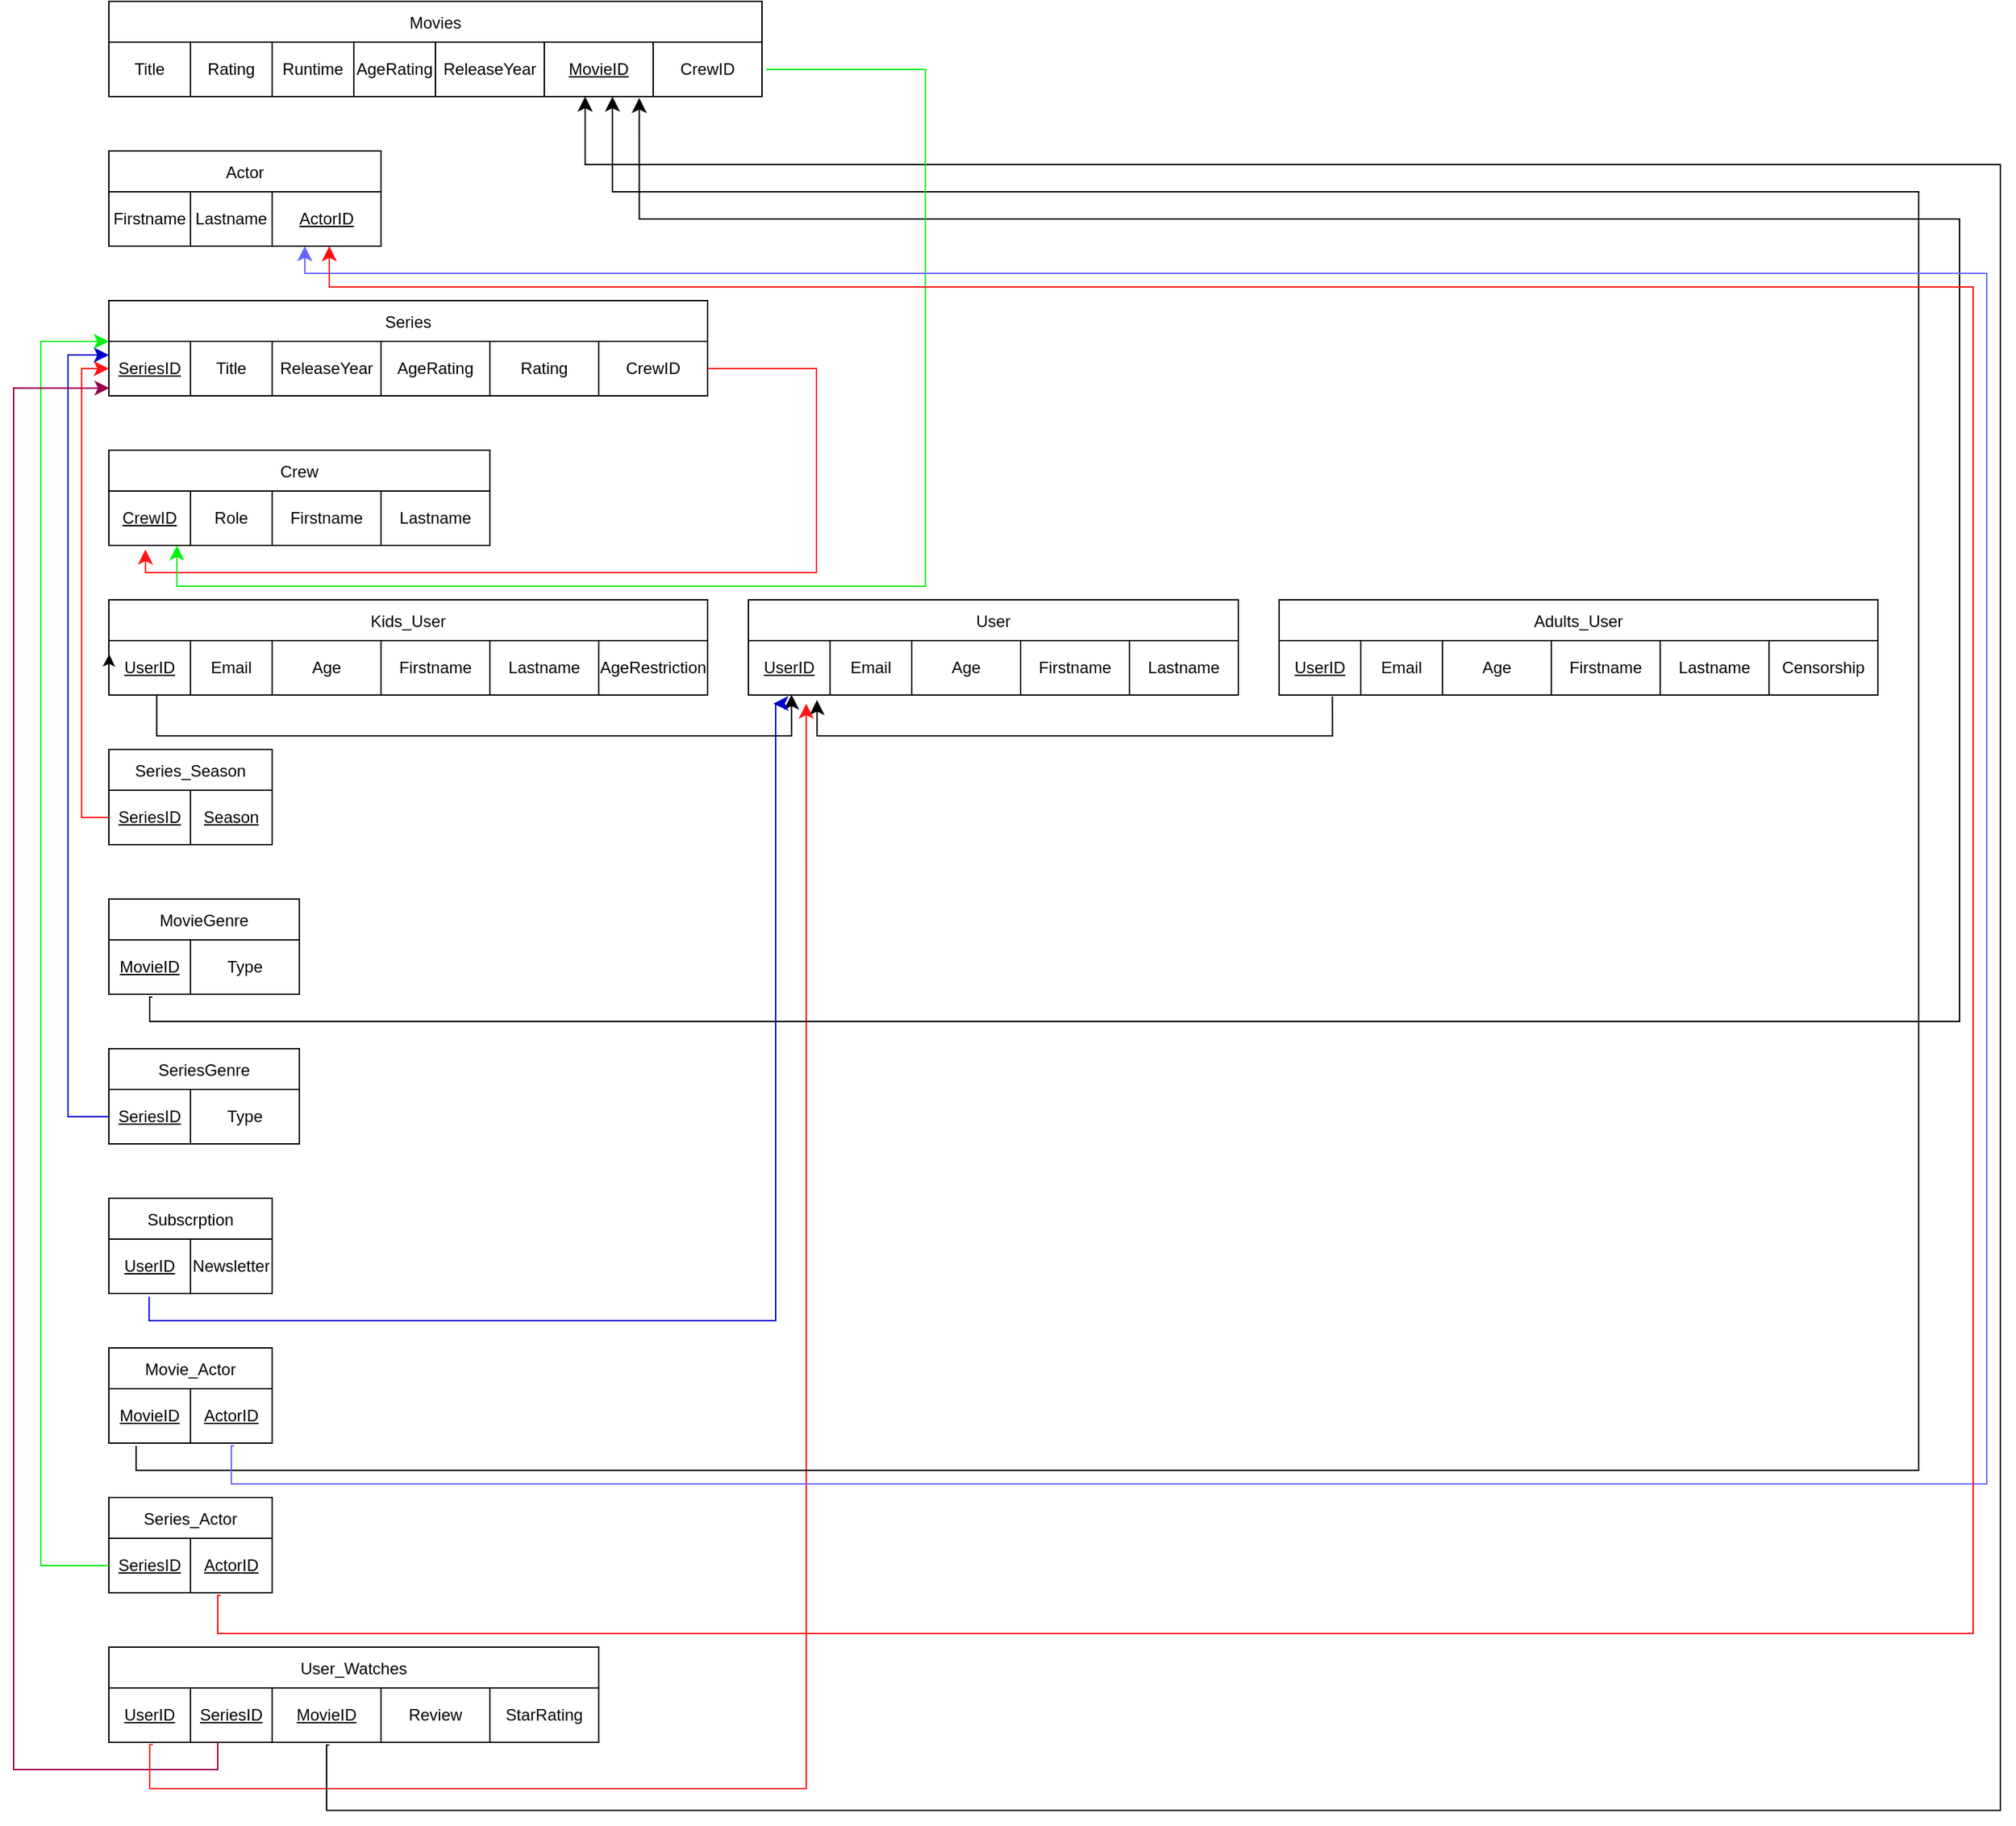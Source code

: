 <mxfile version="24.4.0" type="device">
  <diagram name="Page-1" id="ERHZAD3Ho2wfQnV1ByuO">
    <mxGraphModel dx="1053" dy="1065" grid="1" gridSize="10" guides="1" tooltips="1" connect="1" arrows="1" fold="1" page="1" pageScale="1" pageWidth="850" pageHeight="1100" math="0" shadow="0">
      <root>
        <mxCell id="0" />
        <mxCell id="1" parent="0" />
        <mxCell id="ulHCDmvSqOoB-_zQihc6-20" value="Movies" style="shape=table;startSize=30;container=1;collapsible=0;childLayout=tableLayout;" vertex="1" parent="1">
          <mxGeometry x="80" y="220" width="480" height="70" as="geometry" />
        </mxCell>
        <mxCell id="ulHCDmvSqOoB-_zQihc6-21" value="" style="shape=tableRow;horizontal=0;startSize=0;swimlaneHead=0;swimlaneBody=0;strokeColor=inherit;top=0;left=0;bottom=0;right=0;collapsible=0;dropTarget=0;fillColor=none;points=[[0,0.5],[1,0.5]];portConstraint=eastwest;" vertex="1" parent="ulHCDmvSqOoB-_zQihc6-20">
          <mxGeometry y="30" width="480" height="40" as="geometry" />
        </mxCell>
        <mxCell id="ulHCDmvSqOoB-_zQihc6-23" value="Title" style="shape=partialRectangle;html=1;whiteSpace=wrap;connectable=0;strokeColor=inherit;overflow=hidden;fillColor=none;top=0;left=0;bottom=0;right=0;pointerEvents=1;" vertex="1" parent="ulHCDmvSqOoB-_zQihc6-21">
          <mxGeometry width="60" height="40" as="geometry">
            <mxRectangle width="60" height="40" as="alternateBounds" />
          </mxGeometry>
        </mxCell>
        <mxCell id="ulHCDmvSqOoB-_zQihc6-24" value="Rating" style="shape=partialRectangle;html=1;whiteSpace=wrap;connectable=0;strokeColor=inherit;overflow=hidden;fillColor=none;top=0;left=0;bottom=0;right=0;pointerEvents=1;" vertex="1" parent="ulHCDmvSqOoB-_zQihc6-21">
          <mxGeometry x="60" width="60" height="40" as="geometry">
            <mxRectangle width="60" height="40" as="alternateBounds" />
          </mxGeometry>
        </mxCell>
        <mxCell id="ulHCDmvSqOoB-_zQihc6-25" value="Runtime" style="shape=partialRectangle;html=1;whiteSpace=wrap;connectable=0;strokeColor=inherit;overflow=hidden;fillColor=none;top=0;left=0;bottom=0;right=0;pointerEvents=1;" vertex="1" parent="ulHCDmvSqOoB-_zQihc6-21">
          <mxGeometry x="120" width="60" height="40" as="geometry">
            <mxRectangle width="60" height="40" as="alternateBounds" />
          </mxGeometry>
        </mxCell>
        <mxCell id="ulHCDmvSqOoB-_zQihc6-26" value="AgeRating" style="shape=partialRectangle;html=1;whiteSpace=wrap;connectable=0;strokeColor=inherit;overflow=hidden;fillColor=none;top=0;left=0;bottom=0;right=0;pointerEvents=1;" vertex="1" parent="ulHCDmvSqOoB-_zQihc6-21">
          <mxGeometry x="180" width="60" height="40" as="geometry">
            <mxRectangle width="60" height="40" as="alternateBounds" />
          </mxGeometry>
        </mxCell>
        <mxCell id="ulHCDmvSqOoB-_zQihc6-27" value="ReleaseYear" style="shape=partialRectangle;html=1;whiteSpace=wrap;connectable=0;strokeColor=inherit;overflow=hidden;fillColor=none;top=0;left=0;bottom=0;right=0;pointerEvents=1;" vertex="1" parent="ulHCDmvSqOoB-_zQihc6-21">
          <mxGeometry x="240" width="80" height="40" as="geometry">
            <mxRectangle width="80" height="40" as="alternateBounds" />
          </mxGeometry>
        </mxCell>
        <mxCell id="ulHCDmvSqOoB-_zQihc6-28" value="&lt;u&gt;MovieID&lt;/u&gt;" style="shape=partialRectangle;html=1;whiteSpace=wrap;connectable=0;strokeColor=inherit;overflow=hidden;fillColor=none;top=0;left=0;bottom=0;right=0;pointerEvents=1;" vertex="1" parent="ulHCDmvSqOoB-_zQihc6-21">
          <mxGeometry x="320" width="80" height="40" as="geometry">
            <mxRectangle width="80" height="40" as="alternateBounds" />
          </mxGeometry>
        </mxCell>
        <mxCell id="ulHCDmvSqOoB-_zQihc6-99" value="CrewID" style="shape=partialRectangle;html=1;whiteSpace=wrap;connectable=0;strokeColor=inherit;overflow=hidden;fillColor=none;top=0;left=0;bottom=0;right=0;pointerEvents=1;" vertex="1" parent="ulHCDmvSqOoB-_zQihc6-21">
          <mxGeometry x="400" width="80" height="40" as="geometry">
            <mxRectangle width="80" height="40" as="alternateBounds" />
          </mxGeometry>
        </mxCell>
        <mxCell id="ulHCDmvSqOoB-_zQihc6-37" value="Actor" style="shape=table;startSize=30;container=1;collapsible=0;childLayout=tableLayout;" vertex="1" parent="1">
          <mxGeometry x="80" y="330" width="200" height="70" as="geometry" />
        </mxCell>
        <mxCell id="ulHCDmvSqOoB-_zQihc6-38" value="" style="shape=tableRow;horizontal=0;startSize=0;swimlaneHead=0;swimlaneBody=0;strokeColor=inherit;top=0;left=0;bottom=0;right=0;collapsible=0;dropTarget=0;fillColor=none;points=[[0,0.5],[1,0.5]];portConstraint=eastwest;" vertex="1" parent="ulHCDmvSqOoB-_zQihc6-37">
          <mxGeometry y="30" width="200" height="40" as="geometry" />
        </mxCell>
        <mxCell id="ulHCDmvSqOoB-_zQihc6-39" value="Firstname" style="shape=partialRectangle;html=1;whiteSpace=wrap;connectable=0;strokeColor=inherit;overflow=hidden;fillColor=none;top=0;left=0;bottom=0;right=0;pointerEvents=1;" vertex="1" parent="ulHCDmvSqOoB-_zQihc6-38">
          <mxGeometry width="60" height="40" as="geometry">
            <mxRectangle width="60" height="40" as="alternateBounds" />
          </mxGeometry>
        </mxCell>
        <mxCell id="ulHCDmvSqOoB-_zQihc6-40" value="Lastname" style="shape=partialRectangle;html=1;whiteSpace=wrap;connectable=0;strokeColor=inherit;overflow=hidden;fillColor=none;top=0;left=0;bottom=0;right=0;pointerEvents=1;" vertex="1" parent="ulHCDmvSqOoB-_zQihc6-38">
          <mxGeometry x="60" width="60" height="40" as="geometry">
            <mxRectangle width="60" height="40" as="alternateBounds" />
          </mxGeometry>
        </mxCell>
        <mxCell id="ulHCDmvSqOoB-_zQihc6-45" value="&lt;u&gt;ActorID&lt;/u&gt;" style="shape=partialRectangle;html=1;whiteSpace=wrap;connectable=0;strokeColor=inherit;overflow=hidden;fillColor=none;top=0;left=0;bottom=0;right=0;pointerEvents=1;" vertex="1" parent="ulHCDmvSqOoB-_zQihc6-38">
          <mxGeometry x="120" width="80" height="40" as="geometry">
            <mxRectangle width="80" height="40" as="alternateBounds" />
          </mxGeometry>
        </mxCell>
        <mxCell id="ulHCDmvSqOoB-_zQihc6-46" value="Series" style="shape=table;startSize=30;container=1;collapsible=0;childLayout=tableLayout;" vertex="1" parent="1">
          <mxGeometry x="80" y="440" width="440" height="70" as="geometry" />
        </mxCell>
        <mxCell id="ulHCDmvSqOoB-_zQihc6-47" value="" style="shape=tableRow;horizontal=0;startSize=0;swimlaneHead=0;swimlaneBody=0;strokeColor=inherit;top=0;left=0;bottom=0;right=0;collapsible=0;dropTarget=0;fillColor=none;points=[[0,0.5],[1,0.5]];portConstraint=eastwest;" vertex="1" parent="ulHCDmvSqOoB-_zQihc6-46">
          <mxGeometry y="30" width="440" height="40" as="geometry" />
        </mxCell>
        <mxCell id="ulHCDmvSqOoB-_zQihc6-48" value="&lt;u&gt;SeriesID&lt;/u&gt;" style="shape=partialRectangle;html=1;whiteSpace=wrap;connectable=0;strokeColor=inherit;overflow=hidden;fillColor=none;top=0;left=0;bottom=0;right=0;pointerEvents=1;" vertex="1" parent="ulHCDmvSqOoB-_zQihc6-47">
          <mxGeometry width="60" height="40" as="geometry">
            <mxRectangle width="60" height="40" as="alternateBounds" />
          </mxGeometry>
        </mxCell>
        <mxCell id="ulHCDmvSqOoB-_zQihc6-49" value="Title" style="shape=partialRectangle;html=1;whiteSpace=wrap;connectable=0;strokeColor=inherit;overflow=hidden;fillColor=none;top=0;left=0;bottom=0;right=0;pointerEvents=1;" vertex="1" parent="ulHCDmvSqOoB-_zQihc6-47">
          <mxGeometry x="60" width="60" height="40" as="geometry">
            <mxRectangle width="60" height="40" as="alternateBounds" />
          </mxGeometry>
        </mxCell>
        <mxCell id="ulHCDmvSqOoB-_zQihc6-50" value="ReleaseYear" style="shape=partialRectangle;html=1;whiteSpace=wrap;connectable=0;strokeColor=inherit;overflow=hidden;fillColor=none;top=0;left=0;bottom=0;right=0;pointerEvents=1;" vertex="1" parent="ulHCDmvSqOoB-_zQihc6-47">
          <mxGeometry x="120" width="80" height="40" as="geometry">
            <mxRectangle width="80" height="40" as="alternateBounds" />
          </mxGeometry>
        </mxCell>
        <mxCell id="ulHCDmvSqOoB-_zQihc6-55" value="AgeRating" style="shape=partialRectangle;html=1;whiteSpace=wrap;connectable=0;strokeColor=inherit;overflow=hidden;fillColor=none;top=0;left=0;bottom=0;right=0;pointerEvents=1;" vertex="1" parent="ulHCDmvSqOoB-_zQihc6-47">
          <mxGeometry x="200" width="80" height="40" as="geometry">
            <mxRectangle width="80" height="40" as="alternateBounds" />
          </mxGeometry>
        </mxCell>
        <mxCell id="ulHCDmvSqOoB-_zQihc6-57" value="Rating" style="shape=partialRectangle;html=1;whiteSpace=wrap;connectable=0;strokeColor=inherit;overflow=hidden;fillColor=none;top=0;left=0;bottom=0;right=0;pointerEvents=1;" vertex="1" parent="ulHCDmvSqOoB-_zQihc6-47">
          <mxGeometry x="280" width="80" height="40" as="geometry">
            <mxRectangle width="80" height="40" as="alternateBounds" />
          </mxGeometry>
        </mxCell>
        <mxCell id="ulHCDmvSqOoB-_zQihc6-98" value="CrewID" style="shape=partialRectangle;html=1;whiteSpace=wrap;connectable=0;strokeColor=inherit;overflow=hidden;fillColor=none;top=0;left=0;bottom=0;right=0;pointerEvents=1;" vertex="1" parent="ulHCDmvSqOoB-_zQihc6-47">
          <mxGeometry x="360" width="80" height="40" as="geometry">
            <mxRectangle width="80" height="40" as="alternateBounds" />
          </mxGeometry>
        </mxCell>
        <mxCell id="ulHCDmvSqOoB-_zQihc6-59" value="Crew" style="shape=table;startSize=30;container=1;collapsible=0;childLayout=tableLayout;" vertex="1" parent="1">
          <mxGeometry x="80" y="550" width="280" height="70" as="geometry" />
        </mxCell>
        <mxCell id="ulHCDmvSqOoB-_zQihc6-60" value="" style="shape=tableRow;horizontal=0;startSize=0;swimlaneHead=0;swimlaneBody=0;strokeColor=inherit;top=0;left=0;bottom=0;right=0;collapsible=0;dropTarget=0;fillColor=none;points=[[0,0.5],[1,0.5]];portConstraint=eastwest;" vertex="1" parent="ulHCDmvSqOoB-_zQihc6-59">
          <mxGeometry y="30" width="280" height="40" as="geometry" />
        </mxCell>
        <mxCell id="ulHCDmvSqOoB-_zQihc6-61" value="&lt;u&gt;CrewID&lt;/u&gt;" style="shape=partialRectangle;html=1;whiteSpace=wrap;connectable=0;strokeColor=inherit;overflow=hidden;fillColor=none;top=0;left=0;bottom=0;right=0;pointerEvents=1;" vertex="1" parent="ulHCDmvSqOoB-_zQihc6-60">
          <mxGeometry width="60" height="40" as="geometry">
            <mxRectangle width="60" height="40" as="alternateBounds" />
          </mxGeometry>
        </mxCell>
        <mxCell id="ulHCDmvSqOoB-_zQihc6-62" value="Role" style="shape=partialRectangle;html=1;whiteSpace=wrap;connectable=0;strokeColor=inherit;overflow=hidden;fillColor=none;top=0;left=0;bottom=0;right=0;pointerEvents=1;" vertex="1" parent="ulHCDmvSqOoB-_zQihc6-60">
          <mxGeometry x="60" width="60" height="40" as="geometry">
            <mxRectangle width="60" height="40" as="alternateBounds" />
          </mxGeometry>
        </mxCell>
        <mxCell id="ulHCDmvSqOoB-_zQihc6-63" value="Firstname" style="shape=partialRectangle;html=1;whiteSpace=wrap;connectable=0;strokeColor=inherit;overflow=hidden;fillColor=none;top=0;left=0;bottom=0;right=0;pointerEvents=1;" vertex="1" parent="ulHCDmvSqOoB-_zQihc6-60">
          <mxGeometry x="120" width="80" height="40" as="geometry">
            <mxRectangle width="80" height="40" as="alternateBounds" />
          </mxGeometry>
        </mxCell>
        <mxCell id="ulHCDmvSqOoB-_zQihc6-64" value="Lastname" style="shape=partialRectangle;html=1;whiteSpace=wrap;connectable=0;strokeColor=inherit;overflow=hidden;fillColor=none;top=0;left=0;bottom=0;right=0;pointerEvents=1;" vertex="1" parent="ulHCDmvSqOoB-_zQihc6-60">
          <mxGeometry x="200" width="80" height="40" as="geometry">
            <mxRectangle width="80" height="40" as="alternateBounds" />
          </mxGeometry>
        </mxCell>
        <mxCell id="ulHCDmvSqOoB-_zQihc6-67" value="User" style="shape=table;startSize=30;container=1;collapsible=0;childLayout=tableLayout;" vertex="1" parent="1">
          <mxGeometry x="550" y="660" width="360" height="70" as="geometry" />
        </mxCell>
        <mxCell id="ulHCDmvSqOoB-_zQihc6-68" value="" style="shape=tableRow;horizontal=0;startSize=0;swimlaneHead=0;swimlaneBody=0;strokeColor=inherit;top=0;left=0;bottom=0;right=0;collapsible=0;dropTarget=0;fillColor=none;points=[[0,0.5],[1,0.5]];portConstraint=eastwest;" vertex="1" parent="ulHCDmvSqOoB-_zQihc6-67">
          <mxGeometry y="30" width="360" height="40" as="geometry" />
        </mxCell>
        <mxCell id="ulHCDmvSqOoB-_zQihc6-69" value="&lt;u&gt;UserID&lt;/u&gt;" style="shape=partialRectangle;html=1;whiteSpace=wrap;connectable=0;strokeColor=inherit;overflow=hidden;fillColor=none;top=0;left=0;bottom=0;right=0;pointerEvents=1;" vertex="1" parent="ulHCDmvSqOoB-_zQihc6-68">
          <mxGeometry width="60" height="40" as="geometry">
            <mxRectangle width="60" height="40" as="alternateBounds" />
          </mxGeometry>
        </mxCell>
        <mxCell id="ulHCDmvSqOoB-_zQihc6-70" value="Email" style="shape=partialRectangle;html=1;whiteSpace=wrap;connectable=0;strokeColor=inherit;overflow=hidden;fillColor=none;top=0;left=0;bottom=0;right=0;pointerEvents=1;" vertex="1" parent="ulHCDmvSqOoB-_zQihc6-68">
          <mxGeometry x="60" width="60" height="40" as="geometry">
            <mxRectangle width="60" height="40" as="alternateBounds" />
          </mxGeometry>
        </mxCell>
        <mxCell id="ulHCDmvSqOoB-_zQihc6-71" value="Age" style="shape=partialRectangle;html=1;whiteSpace=wrap;connectable=0;strokeColor=inherit;overflow=hidden;fillColor=none;top=0;left=0;bottom=0;right=0;pointerEvents=1;" vertex="1" parent="ulHCDmvSqOoB-_zQihc6-68">
          <mxGeometry x="120" width="80" height="40" as="geometry">
            <mxRectangle width="80" height="40" as="alternateBounds" />
          </mxGeometry>
        </mxCell>
        <mxCell id="ulHCDmvSqOoB-_zQihc6-72" value="Firstname" style="shape=partialRectangle;html=1;whiteSpace=wrap;connectable=0;strokeColor=inherit;overflow=hidden;fillColor=none;top=0;left=0;bottom=0;right=0;pointerEvents=1;" vertex="1" parent="ulHCDmvSqOoB-_zQihc6-68">
          <mxGeometry x="200" width="80" height="40" as="geometry">
            <mxRectangle width="80" height="40" as="alternateBounds" />
          </mxGeometry>
        </mxCell>
        <mxCell id="ulHCDmvSqOoB-_zQihc6-73" value="Lastname" style="shape=partialRectangle;html=1;whiteSpace=wrap;connectable=0;strokeColor=inherit;overflow=hidden;fillColor=none;top=0;left=0;bottom=0;right=0;pointerEvents=1;" vertex="1" parent="ulHCDmvSqOoB-_zQihc6-68">
          <mxGeometry x="280" width="80" height="40" as="geometry">
            <mxRectangle width="80" height="40" as="alternateBounds" />
          </mxGeometry>
        </mxCell>
        <mxCell id="ulHCDmvSqOoB-_zQihc6-74" value="Series_Season" style="shape=table;startSize=30;container=1;collapsible=0;childLayout=tableLayout;" vertex="1" parent="1">
          <mxGeometry x="80" y="770" width="120" height="70" as="geometry" />
        </mxCell>
        <mxCell id="ulHCDmvSqOoB-_zQihc6-75" value="" style="shape=tableRow;horizontal=0;startSize=0;swimlaneHead=0;swimlaneBody=0;strokeColor=inherit;top=0;left=0;bottom=0;right=0;collapsible=0;dropTarget=0;fillColor=none;points=[[0,0.5],[1,0.5]];portConstraint=eastwest;" vertex="1" parent="ulHCDmvSqOoB-_zQihc6-74">
          <mxGeometry y="30" width="120" height="40" as="geometry" />
        </mxCell>
        <mxCell id="ulHCDmvSqOoB-_zQihc6-76" value="&lt;u&gt;SeriesID&lt;/u&gt;" style="shape=partialRectangle;html=1;whiteSpace=wrap;connectable=0;strokeColor=inherit;overflow=hidden;fillColor=none;top=0;left=0;bottom=0;right=0;pointerEvents=1;" vertex="1" parent="ulHCDmvSqOoB-_zQihc6-75">
          <mxGeometry width="60" height="40" as="geometry">
            <mxRectangle width="60" height="40" as="alternateBounds" />
          </mxGeometry>
        </mxCell>
        <mxCell id="ulHCDmvSqOoB-_zQihc6-77" value="&lt;u&gt;Season&lt;/u&gt;" style="shape=partialRectangle;html=1;whiteSpace=wrap;connectable=0;strokeColor=inherit;overflow=hidden;fillColor=none;top=0;left=0;bottom=0;right=0;pointerEvents=1;" vertex="1" parent="ulHCDmvSqOoB-_zQihc6-75">
          <mxGeometry x="60" width="60" height="40" as="geometry">
            <mxRectangle width="60" height="40" as="alternateBounds" />
          </mxGeometry>
        </mxCell>
        <mxCell id="ulHCDmvSqOoB-_zQihc6-79" value="MovieGenre" style="shape=table;startSize=30;container=1;collapsible=0;childLayout=tableLayout;" vertex="1" parent="1">
          <mxGeometry x="80" y="880" width="140" height="70" as="geometry" />
        </mxCell>
        <mxCell id="ulHCDmvSqOoB-_zQihc6-80" value="" style="shape=tableRow;horizontal=0;startSize=0;swimlaneHead=0;swimlaneBody=0;strokeColor=inherit;top=0;left=0;bottom=0;right=0;collapsible=0;dropTarget=0;fillColor=none;points=[[0,0.5],[1,0.5]];portConstraint=eastwest;" vertex="1" parent="ulHCDmvSqOoB-_zQihc6-79">
          <mxGeometry y="30" width="140" height="40" as="geometry" />
        </mxCell>
        <mxCell id="ulHCDmvSqOoB-_zQihc6-81" value="&lt;u&gt;MovieID&lt;/u&gt;" style="shape=partialRectangle;html=1;whiteSpace=wrap;connectable=0;strokeColor=inherit;overflow=hidden;fillColor=none;top=0;left=0;bottom=0;right=0;pointerEvents=1;" vertex="1" parent="ulHCDmvSqOoB-_zQihc6-80">
          <mxGeometry width="60" height="40" as="geometry">
            <mxRectangle width="60" height="40" as="alternateBounds" />
          </mxGeometry>
        </mxCell>
        <mxCell id="ulHCDmvSqOoB-_zQihc6-83" value="Type" style="shape=partialRectangle;html=1;whiteSpace=wrap;connectable=0;strokeColor=inherit;overflow=hidden;fillColor=none;top=0;left=0;bottom=0;right=0;pointerEvents=1;" vertex="1" parent="ulHCDmvSqOoB-_zQihc6-80">
          <mxGeometry x="60" width="80" height="40" as="geometry">
            <mxRectangle width="80" height="40" as="alternateBounds" />
          </mxGeometry>
        </mxCell>
        <mxCell id="ulHCDmvSqOoB-_zQihc6-87" value="Subscrption" style="shape=table;startSize=30;container=1;collapsible=0;childLayout=tableLayout;" vertex="1" parent="1">
          <mxGeometry x="80" y="1100" width="120" height="70" as="geometry" />
        </mxCell>
        <mxCell id="ulHCDmvSqOoB-_zQihc6-88" value="" style="shape=tableRow;horizontal=0;startSize=0;swimlaneHead=0;swimlaneBody=0;strokeColor=inherit;top=0;left=0;bottom=0;right=0;collapsible=0;dropTarget=0;fillColor=none;points=[[0,0.5],[1,0.5]];portConstraint=eastwest;" vertex="1" parent="ulHCDmvSqOoB-_zQihc6-87">
          <mxGeometry y="30" width="120" height="40" as="geometry" />
        </mxCell>
        <mxCell id="ulHCDmvSqOoB-_zQihc6-89" value="&lt;u&gt;UserID&lt;/u&gt;" style="shape=partialRectangle;html=1;whiteSpace=wrap;connectable=0;strokeColor=inherit;overflow=hidden;fillColor=none;top=0;left=0;bottom=0;right=0;pointerEvents=1;" vertex="1" parent="ulHCDmvSqOoB-_zQihc6-88">
          <mxGeometry width="60" height="40" as="geometry">
            <mxRectangle width="60" height="40" as="alternateBounds" />
          </mxGeometry>
        </mxCell>
        <mxCell id="ulHCDmvSqOoB-_zQihc6-90" value="Newsletter" style="shape=partialRectangle;html=1;whiteSpace=wrap;connectable=0;strokeColor=inherit;overflow=hidden;fillColor=none;top=0;left=0;bottom=0;right=0;pointerEvents=1;" vertex="1" parent="ulHCDmvSqOoB-_zQihc6-88">
          <mxGeometry x="60" width="60" height="40" as="geometry">
            <mxRectangle width="60" height="40" as="alternateBounds" />
          </mxGeometry>
        </mxCell>
        <mxCell id="ulHCDmvSqOoB-_zQihc6-92" value="SeriesGenre" style="shape=table;startSize=30;container=1;collapsible=0;childLayout=tableLayout;" vertex="1" parent="1">
          <mxGeometry x="80" y="990" width="140" height="70" as="geometry" />
        </mxCell>
        <mxCell id="ulHCDmvSqOoB-_zQihc6-93" value="" style="shape=tableRow;horizontal=0;startSize=0;swimlaneHead=0;swimlaneBody=0;strokeColor=inherit;top=0;left=0;bottom=0;right=0;collapsible=0;dropTarget=0;fillColor=none;points=[[0,0.5],[1,0.5]];portConstraint=eastwest;" vertex="1" parent="ulHCDmvSqOoB-_zQihc6-92">
          <mxGeometry y="30" width="140" height="40" as="geometry" />
        </mxCell>
        <mxCell id="ulHCDmvSqOoB-_zQihc6-95" value="&lt;u&gt;SeriesID&lt;/u&gt;" style="shape=partialRectangle;html=1;whiteSpace=wrap;connectable=0;strokeColor=inherit;overflow=hidden;fillColor=none;top=0;left=0;bottom=0;right=0;pointerEvents=1;" vertex="1" parent="ulHCDmvSqOoB-_zQihc6-93">
          <mxGeometry width="60" height="40" as="geometry">
            <mxRectangle width="60" height="40" as="alternateBounds" />
          </mxGeometry>
        </mxCell>
        <mxCell id="ulHCDmvSqOoB-_zQihc6-96" value="Type" style="shape=partialRectangle;html=1;whiteSpace=wrap;connectable=0;strokeColor=inherit;overflow=hidden;fillColor=none;top=0;left=0;bottom=0;right=0;pointerEvents=1;" vertex="1" parent="ulHCDmvSqOoB-_zQihc6-93">
          <mxGeometry x="60" width="80" height="40" as="geometry">
            <mxRectangle width="80" height="40" as="alternateBounds" />
          </mxGeometry>
        </mxCell>
        <mxCell id="ulHCDmvSqOoB-_zQihc6-100" value="Movie_Actor" style="shape=table;startSize=30;container=1;collapsible=0;childLayout=tableLayout;" vertex="1" parent="1">
          <mxGeometry x="80" y="1210" width="120" height="70" as="geometry" />
        </mxCell>
        <mxCell id="ulHCDmvSqOoB-_zQihc6-101" value="" style="shape=tableRow;horizontal=0;startSize=0;swimlaneHead=0;swimlaneBody=0;strokeColor=inherit;top=0;left=0;bottom=0;right=0;collapsible=0;dropTarget=0;fillColor=none;points=[[0,0.5],[1,0.5]];portConstraint=eastwest;" vertex="1" parent="ulHCDmvSqOoB-_zQihc6-100">
          <mxGeometry y="30" width="120" height="40" as="geometry" />
        </mxCell>
        <mxCell id="ulHCDmvSqOoB-_zQihc6-102" value="&lt;u&gt;MovieID&lt;/u&gt;" style="shape=partialRectangle;html=1;whiteSpace=wrap;connectable=0;strokeColor=inherit;overflow=hidden;fillColor=none;top=0;left=0;bottom=0;right=0;pointerEvents=1;" vertex="1" parent="ulHCDmvSqOoB-_zQihc6-101">
          <mxGeometry width="60" height="40" as="geometry">
            <mxRectangle width="60" height="40" as="alternateBounds" />
          </mxGeometry>
        </mxCell>
        <mxCell id="ulHCDmvSqOoB-_zQihc6-103" value="&lt;u&gt;ActorID&lt;/u&gt;" style="shape=partialRectangle;html=1;whiteSpace=wrap;connectable=0;strokeColor=inherit;overflow=hidden;fillColor=none;top=0;left=0;bottom=0;right=0;pointerEvents=1;" vertex="1" parent="ulHCDmvSqOoB-_zQihc6-101">
          <mxGeometry x="60" width="60" height="40" as="geometry">
            <mxRectangle width="60" height="40" as="alternateBounds" />
          </mxGeometry>
        </mxCell>
        <mxCell id="ulHCDmvSqOoB-_zQihc6-107" value="Series_Actor" style="shape=table;startSize=30;container=1;collapsible=0;childLayout=tableLayout;" vertex="1" parent="1">
          <mxGeometry x="80" y="1320" width="120" height="70" as="geometry" />
        </mxCell>
        <mxCell id="ulHCDmvSqOoB-_zQihc6-108" value="" style="shape=tableRow;horizontal=0;startSize=0;swimlaneHead=0;swimlaneBody=0;strokeColor=inherit;top=0;left=0;bottom=0;right=0;collapsible=0;dropTarget=0;fillColor=none;points=[[0,0.5],[1,0.5]];portConstraint=eastwest;" vertex="1" parent="ulHCDmvSqOoB-_zQihc6-107">
          <mxGeometry y="30" width="120" height="40" as="geometry" />
        </mxCell>
        <mxCell id="ulHCDmvSqOoB-_zQihc6-109" value="&lt;u&gt;SeriesID&lt;/u&gt;" style="shape=partialRectangle;html=1;whiteSpace=wrap;connectable=0;strokeColor=inherit;overflow=hidden;fillColor=none;top=0;left=0;bottom=0;right=0;pointerEvents=1;" vertex="1" parent="ulHCDmvSqOoB-_zQihc6-108">
          <mxGeometry width="60" height="40" as="geometry">
            <mxRectangle width="60" height="40" as="alternateBounds" />
          </mxGeometry>
        </mxCell>
        <mxCell id="ulHCDmvSqOoB-_zQihc6-110" value="&lt;u&gt;ActorID&lt;/u&gt;" style="shape=partialRectangle;html=1;whiteSpace=wrap;connectable=0;strokeColor=inherit;overflow=hidden;fillColor=none;top=0;left=0;bottom=0;right=0;pointerEvents=1;" vertex="1" parent="ulHCDmvSqOoB-_zQihc6-108">
          <mxGeometry x="60" width="60" height="40" as="geometry">
            <mxRectangle width="60" height="40" as="alternateBounds" />
          </mxGeometry>
        </mxCell>
        <mxCell id="ulHCDmvSqOoB-_zQihc6-111" value="User_Watches" style="shape=table;startSize=30;container=1;collapsible=0;childLayout=tableLayout;" vertex="1" parent="1">
          <mxGeometry x="80" y="1430" width="360" height="70" as="geometry" />
        </mxCell>
        <mxCell id="ulHCDmvSqOoB-_zQihc6-112" value="" style="shape=tableRow;horizontal=0;startSize=0;swimlaneHead=0;swimlaneBody=0;strokeColor=inherit;top=0;left=0;bottom=0;right=0;collapsible=0;dropTarget=0;fillColor=none;points=[[0,0.5],[1,0.5]];portConstraint=eastwest;" vertex="1" parent="ulHCDmvSqOoB-_zQihc6-111">
          <mxGeometry y="30" width="360" height="40" as="geometry" />
        </mxCell>
        <mxCell id="ulHCDmvSqOoB-_zQihc6-113" value="&lt;u&gt;UserID&lt;/u&gt;" style="shape=partialRectangle;html=1;whiteSpace=wrap;connectable=0;strokeColor=inherit;overflow=hidden;fillColor=none;top=0;left=0;bottom=0;right=0;pointerEvents=1;" vertex="1" parent="ulHCDmvSqOoB-_zQihc6-112">
          <mxGeometry width="60" height="40" as="geometry">
            <mxRectangle width="60" height="40" as="alternateBounds" />
          </mxGeometry>
        </mxCell>
        <mxCell id="ulHCDmvSqOoB-_zQihc6-114" value="&lt;u&gt;SeriesID&lt;/u&gt;" style="shape=partialRectangle;html=1;whiteSpace=wrap;connectable=0;strokeColor=inherit;overflow=hidden;fillColor=none;top=0;left=0;bottom=0;right=0;pointerEvents=1;" vertex="1" parent="ulHCDmvSqOoB-_zQihc6-112">
          <mxGeometry x="60" width="60" height="40" as="geometry">
            <mxRectangle width="60" height="40" as="alternateBounds" />
          </mxGeometry>
        </mxCell>
        <mxCell id="ulHCDmvSqOoB-_zQihc6-115" value="&lt;u&gt;MovieID&lt;/u&gt;" style="shape=partialRectangle;html=1;whiteSpace=wrap;connectable=0;strokeColor=inherit;overflow=hidden;fillColor=none;top=0;left=0;bottom=0;right=0;pointerEvents=1;" vertex="1" parent="ulHCDmvSqOoB-_zQihc6-112">
          <mxGeometry x="120" width="80" height="40" as="geometry">
            <mxRectangle width="80" height="40" as="alternateBounds" />
          </mxGeometry>
        </mxCell>
        <mxCell id="ulHCDmvSqOoB-_zQihc6-116" value="Review" style="shape=partialRectangle;html=1;whiteSpace=wrap;connectable=0;strokeColor=inherit;overflow=hidden;fillColor=none;top=0;left=0;bottom=0;right=0;pointerEvents=1;" vertex="1" parent="ulHCDmvSqOoB-_zQihc6-112">
          <mxGeometry x="200" width="80" height="40" as="geometry">
            <mxRectangle width="80" height="40" as="alternateBounds" />
          </mxGeometry>
        </mxCell>
        <mxCell id="ulHCDmvSqOoB-_zQihc6-117" value="StarRating" style="shape=partialRectangle;html=1;whiteSpace=wrap;connectable=0;strokeColor=inherit;overflow=hidden;fillColor=none;top=0;left=0;bottom=0;right=0;pointerEvents=1;" vertex="1" parent="ulHCDmvSqOoB-_zQihc6-112">
          <mxGeometry x="280" width="80" height="40" as="geometry">
            <mxRectangle width="80" height="40" as="alternateBounds" />
          </mxGeometry>
        </mxCell>
        <mxCell id="ulHCDmvSqOoB-_zQihc6-118" value="Adults_User" style="shape=table;startSize=30;container=1;collapsible=0;childLayout=tableLayout;" vertex="1" parent="1">
          <mxGeometry x="940" y="660" width="440" height="70" as="geometry" />
        </mxCell>
        <mxCell id="ulHCDmvSqOoB-_zQihc6-119" value="" style="shape=tableRow;horizontal=0;startSize=0;swimlaneHead=0;swimlaneBody=0;strokeColor=inherit;top=0;left=0;bottom=0;right=0;collapsible=0;dropTarget=0;fillColor=none;points=[[0,0.5],[1,0.5]];portConstraint=eastwest;" vertex="1" parent="ulHCDmvSqOoB-_zQihc6-118">
          <mxGeometry y="30" width="440" height="40" as="geometry" />
        </mxCell>
        <mxCell id="ulHCDmvSqOoB-_zQihc6-120" value="&lt;u&gt;UserID&lt;/u&gt;" style="shape=partialRectangle;html=1;whiteSpace=wrap;connectable=0;strokeColor=inherit;overflow=hidden;fillColor=none;top=0;left=0;bottom=0;right=0;pointerEvents=1;" vertex="1" parent="ulHCDmvSqOoB-_zQihc6-119">
          <mxGeometry width="60" height="40" as="geometry">
            <mxRectangle width="60" height="40" as="alternateBounds" />
          </mxGeometry>
        </mxCell>
        <mxCell id="ulHCDmvSqOoB-_zQihc6-121" value="Email" style="shape=partialRectangle;html=1;whiteSpace=wrap;connectable=0;strokeColor=inherit;overflow=hidden;fillColor=none;top=0;left=0;bottom=0;right=0;pointerEvents=1;" vertex="1" parent="ulHCDmvSqOoB-_zQihc6-119">
          <mxGeometry x="60" width="60" height="40" as="geometry">
            <mxRectangle width="60" height="40" as="alternateBounds" />
          </mxGeometry>
        </mxCell>
        <mxCell id="ulHCDmvSqOoB-_zQihc6-122" value="Age" style="shape=partialRectangle;html=1;whiteSpace=wrap;connectable=0;strokeColor=inherit;overflow=hidden;fillColor=none;top=0;left=0;bottom=0;right=0;pointerEvents=1;" vertex="1" parent="ulHCDmvSqOoB-_zQihc6-119">
          <mxGeometry x="120" width="80" height="40" as="geometry">
            <mxRectangle width="80" height="40" as="alternateBounds" />
          </mxGeometry>
        </mxCell>
        <mxCell id="ulHCDmvSqOoB-_zQihc6-123" value="Firstname" style="shape=partialRectangle;html=1;whiteSpace=wrap;connectable=0;strokeColor=inherit;overflow=hidden;fillColor=none;top=0;left=0;bottom=0;right=0;pointerEvents=1;" vertex="1" parent="ulHCDmvSqOoB-_zQihc6-119">
          <mxGeometry x="200" width="80" height="40" as="geometry">
            <mxRectangle width="80" height="40" as="alternateBounds" />
          </mxGeometry>
        </mxCell>
        <mxCell id="ulHCDmvSqOoB-_zQihc6-124" value="Lastname" style="shape=partialRectangle;html=1;whiteSpace=wrap;connectable=0;strokeColor=inherit;overflow=hidden;fillColor=none;top=0;left=0;bottom=0;right=0;pointerEvents=1;" vertex="1" parent="ulHCDmvSqOoB-_zQihc6-119">
          <mxGeometry x="280" width="80" height="40" as="geometry">
            <mxRectangle width="80" height="40" as="alternateBounds" />
          </mxGeometry>
        </mxCell>
        <mxCell id="ulHCDmvSqOoB-_zQihc6-132" value="Censorship" style="shape=partialRectangle;html=1;whiteSpace=wrap;connectable=0;strokeColor=inherit;overflow=hidden;fillColor=none;top=0;left=0;bottom=0;right=0;pointerEvents=1;" vertex="1" parent="ulHCDmvSqOoB-_zQihc6-119">
          <mxGeometry x="360" width="80" height="40" as="geometry">
            <mxRectangle width="80" height="40" as="alternateBounds" />
          </mxGeometry>
        </mxCell>
        <mxCell id="ulHCDmvSqOoB-_zQihc6-125" value="Kids_User" style="shape=table;startSize=30;container=1;collapsible=0;childLayout=tableLayout;" vertex="1" parent="1">
          <mxGeometry x="80" y="660" width="440" height="70" as="geometry" />
        </mxCell>
        <mxCell id="ulHCDmvSqOoB-_zQihc6-126" value="" style="shape=tableRow;horizontal=0;startSize=0;swimlaneHead=0;swimlaneBody=0;strokeColor=inherit;top=0;left=0;bottom=0;right=0;collapsible=0;dropTarget=0;fillColor=none;points=[[0,0.5],[1,0.5]];portConstraint=eastwest;" vertex="1" parent="ulHCDmvSqOoB-_zQihc6-125">
          <mxGeometry y="30" width="440" height="40" as="geometry" />
        </mxCell>
        <mxCell id="ulHCDmvSqOoB-_zQihc6-127" value="&lt;u&gt;UserID&lt;/u&gt;" style="shape=partialRectangle;html=1;whiteSpace=wrap;connectable=0;strokeColor=inherit;overflow=hidden;fillColor=none;top=0;left=0;bottom=0;right=0;pointerEvents=1;" vertex="1" parent="ulHCDmvSqOoB-_zQihc6-126">
          <mxGeometry width="60" height="40" as="geometry">
            <mxRectangle width="60" height="40" as="alternateBounds" />
          </mxGeometry>
        </mxCell>
        <mxCell id="ulHCDmvSqOoB-_zQihc6-128" value="Email" style="shape=partialRectangle;html=1;whiteSpace=wrap;connectable=0;strokeColor=inherit;overflow=hidden;fillColor=none;top=0;left=0;bottom=0;right=0;pointerEvents=1;" vertex="1" parent="ulHCDmvSqOoB-_zQihc6-126">
          <mxGeometry x="60" width="60" height="40" as="geometry">
            <mxRectangle width="60" height="40" as="alternateBounds" />
          </mxGeometry>
        </mxCell>
        <mxCell id="ulHCDmvSqOoB-_zQihc6-129" value="Age" style="shape=partialRectangle;html=1;whiteSpace=wrap;connectable=0;strokeColor=inherit;overflow=hidden;fillColor=none;top=0;left=0;bottom=0;right=0;pointerEvents=1;" vertex="1" parent="ulHCDmvSqOoB-_zQihc6-126">
          <mxGeometry x="120" width="80" height="40" as="geometry">
            <mxRectangle width="80" height="40" as="alternateBounds" />
          </mxGeometry>
        </mxCell>
        <mxCell id="ulHCDmvSqOoB-_zQihc6-130" value="Firstname" style="shape=partialRectangle;html=1;whiteSpace=wrap;connectable=0;strokeColor=inherit;overflow=hidden;fillColor=none;top=0;left=0;bottom=0;right=0;pointerEvents=1;" vertex="1" parent="ulHCDmvSqOoB-_zQihc6-126">
          <mxGeometry x="200" width="80" height="40" as="geometry">
            <mxRectangle width="80" height="40" as="alternateBounds" />
          </mxGeometry>
        </mxCell>
        <mxCell id="ulHCDmvSqOoB-_zQihc6-131" value="Lastname" style="shape=partialRectangle;html=1;whiteSpace=wrap;connectable=0;strokeColor=inherit;overflow=hidden;fillColor=none;top=0;left=0;bottom=0;right=0;pointerEvents=1;" vertex="1" parent="ulHCDmvSqOoB-_zQihc6-126">
          <mxGeometry x="280" width="80" height="40" as="geometry">
            <mxRectangle width="80" height="40" as="alternateBounds" />
          </mxGeometry>
        </mxCell>
        <mxCell id="ulHCDmvSqOoB-_zQihc6-133" value="AgeRestriction" style="shape=partialRectangle;html=1;whiteSpace=wrap;connectable=0;strokeColor=inherit;overflow=hidden;fillColor=none;top=0;left=0;bottom=0;right=0;pointerEvents=1;" vertex="1" parent="ulHCDmvSqOoB-_zQihc6-126">
          <mxGeometry x="360" width="80" height="40" as="geometry">
            <mxRectangle width="80" height="40" as="alternateBounds" />
          </mxGeometry>
        </mxCell>
        <mxCell id="ulHCDmvSqOoB-_zQihc6-146" value="" style="edgeStyle=segmentEdgeStyle;endArrow=classic;html=1;curved=0;rounded=0;endSize=8;startSize=8;exitX=0.08;exitY=0.992;exitDx=0;exitDy=0;exitPerimeter=0;entryX=0.088;entryY=0.992;entryDx=0;entryDy=0;entryPerimeter=0;" edge="1" parent="1" source="ulHCDmvSqOoB-_zQihc6-126" target="ulHCDmvSqOoB-_zQihc6-68">
          <mxGeometry width="50" height="50" relative="1" as="geometry">
            <mxPoint x="120.03" y="775" as="sourcePoint" />
            <mxPoint x="582" y="740" as="targetPoint" />
            <Array as="points">
              <mxPoint x="115" y="760" />
              <mxPoint x="582" y="760" />
            </Array>
          </mxGeometry>
        </mxCell>
        <mxCell id="ulHCDmvSqOoB-_zQihc6-147" value="" style="edgeStyle=segmentEdgeStyle;endArrow=classic;html=1;curved=0;rounded=0;endSize=8;startSize=8;exitX=0.089;exitY=1.025;exitDx=0;exitDy=0;exitPerimeter=0;entryX=0.14;entryY=1.092;entryDx=0;entryDy=0;entryPerimeter=0;" edge="1" parent="1" source="ulHCDmvSqOoB-_zQihc6-119" target="ulHCDmvSqOoB-_zQihc6-68">
          <mxGeometry width="50" height="50" relative="1" as="geometry">
            <mxPoint x="808" y="750" as="sourcePoint" />
            <mxPoint x="1275" y="760" as="targetPoint" />
            <Array as="points">
              <mxPoint x="980" y="760" />
              <mxPoint x="600" y="760" />
            </Array>
          </mxGeometry>
        </mxCell>
        <mxCell id="ulHCDmvSqOoB-_zQihc6-148" value="" style="edgeStyle=segmentEdgeStyle;endArrow=classic;html=1;curved=0;rounded=0;endSize=8;startSize=8;fillColor=#FFF34A;strokeColor=#FF1414;exitX=0;exitY=0.5;exitDx=0;exitDy=0;entryX=0;entryY=0.5;entryDx=0;entryDy=0;" edge="1" parent="1" source="ulHCDmvSqOoB-_zQihc6-75" target="ulHCDmvSqOoB-_zQihc6-47">
          <mxGeometry width="50" height="50" relative="1" as="geometry">
            <mxPoint x="20" y="820" as="sourcePoint" />
            <mxPoint x="60" y="470" as="targetPoint" />
            <Array as="points">
              <mxPoint x="60" y="820" />
              <mxPoint x="60" y="490" />
            </Array>
          </mxGeometry>
        </mxCell>
        <mxCell id="ulHCDmvSqOoB-_zQihc6-149" value="" style="edgeStyle=segmentEdgeStyle;endArrow=classic;html=1;curved=0;rounded=0;endSize=8;startSize=8;fillColor=#FFF34A;strokeColor=#0000CC;exitX=0;exitY=0.5;exitDx=0;exitDy=0;" edge="1" parent="1">
          <mxGeometry width="50" height="50" relative="1" as="geometry">
            <mxPoint x="80" y="1040" as="sourcePoint" />
            <mxPoint x="80" y="480" as="targetPoint" />
            <Array as="points">
              <mxPoint x="50" y="1040" />
              <mxPoint x="50" y="480" />
              <mxPoint x="80" y="480" />
            </Array>
          </mxGeometry>
        </mxCell>
        <mxCell id="ulHCDmvSqOoB-_zQihc6-150" style="edgeStyle=orthogonalEdgeStyle;rounded=0;orthogonalLoop=1;jettySize=auto;html=1;exitX=0;exitY=0.5;exitDx=0;exitDy=0;" edge="1" parent="1" source="ulHCDmvSqOoB-_zQihc6-126">
          <mxGeometry relative="1" as="geometry">
            <mxPoint x="80.333" y="700" as="targetPoint" />
          </mxGeometry>
        </mxCell>
        <mxCell id="ulHCDmvSqOoB-_zQihc6-151" value="" style="edgeStyle=segmentEdgeStyle;endArrow=classic;html=1;curved=0;rounded=0;endSize=8;startSize=8;fillColor=#FFF34A;strokeColor=#02F013;exitX=0;exitY=0.5;exitDx=0;exitDy=0;" edge="1" parent="1" target="ulHCDmvSqOoB-_zQihc6-47">
          <mxGeometry width="50" height="50" relative="1" as="geometry">
            <mxPoint x="80" y="1370" as="sourcePoint" />
            <mxPoint x="80" y="810" as="targetPoint" />
            <Array as="points">
              <mxPoint x="30" y="1370" />
              <mxPoint x="30" y="470" />
            </Array>
          </mxGeometry>
        </mxCell>
        <mxCell id="ulHCDmvSqOoB-_zQihc6-159" value="" style="edgeStyle=segmentEdgeStyle;endArrow=classic;html=1;curved=0;rounded=0;endSize=8;startSize=8;fillColor=#FFF34A;strokeColor=#99004D;entryX=0.001;entryY=0.858;entryDx=0;entryDy=0;entryPerimeter=0;" edge="1" parent="1" target="ulHCDmvSqOoB-_zQihc6-47">
          <mxGeometry width="50" height="50" relative="1" as="geometry">
            <mxPoint x="160" y="1500" as="sourcePoint" />
            <mxPoint x="80" y="1320" as="targetPoint" />
            <Array as="points">
              <mxPoint x="160" y="1520" />
              <mxPoint x="10" y="1520" />
              <mxPoint x="10" y="504" />
            </Array>
          </mxGeometry>
        </mxCell>
        <mxCell id="ulHCDmvSqOoB-_zQihc6-160" value="" style="edgeStyle=segmentEdgeStyle;endArrow=classic;html=1;curved=0;rounded=0;endSize=8;startSize=8;fillColor=#FFF34A;strokeColor=#0000CC;entryX=0.051;entryY=1.158;entryDx=0;entryDy=0;entryPerimeter=0;exitX=0.247;exitY=1.058;exitDx=0;exitDy=0;exitPerimeter=0;" edge="1" parent="1" source="ulHCDmvSqOoB-_zQihc6-88" target="ulHCDmvSqOoB-_zQihc6-68">
          <mxGeometry width="50" height="50" relative="1" as="geometry">
            <mxPoint x="110" y="1174" as="sourcePoint" />
            <mxPoint x="560" y="810" as="targetPoint" />
            <Array as="points">
              <mxPoint x="110" y="1190" />
              <mxPoint x="570" y="1190" />
              <mxPoint x="570" y="736" />
            </Array>
          </mxGeometry>
        </mxCell>
        <mxCell id="ulHCDmvSqOoB-_zQihc6-161" value="" style="edgeStyle=segmentEdgeStyle;endArrow=classic;html=1;curved=0;rounded=0;endSize=8;startSize=8;fillColor=#FFF34A;strokeColor=#FF1414;exitX=0.09;exitY=1.042;exitDx=0;exitDy=0;exitPerimeter=0;entryX=0.118;entryY=1.158;entryDx=0;entryDy=0;entryPerimeter=0;" edge="1" parent="1" source="ulHCDmvSqOoB-_zQihc6-112" target="ulHCDmvSqOoB-_zQihc6-68">
          <mxGeometry width="50" height="50" relative="1" as="geometry">
            <mxPoint x="110" y="1516" as="sourcePoint" />
            <mxPoint x="690" y="970" as="targetPoint" />
            <Array as="points">
              <mxPoint x="110" y="1502" />
              <mxPoint x="110" y="1534" />
              <mxPoint x="593" y="1534" />
            </Array>
          </mxGeometry>
        </mxCell>
        <mxCell id="ulHCDmvSqOoB-_zQihc6-162" value="" style="edgeStyle=segmentEdgeStyle;endArrow=classic;html=1;curved=0;rounded=0;endSize=8;startSize=8;fillColor=#FFF34A;strokeColor=#000000;exitX=0.09;exitY=1.042;exitDx=0;exitDy=0;exitPerimeter=0;" edge="1" parent="1" target="ulHCDmvSqOoB-_zQihc6-21">
          <mxGeometry width="50" height="50" relative="1" as="geometry">
            <mxPoint x="242" y="1502" as="sourcePoint" />
            <mxPoint x="433" y="320" as="targetPoint" />
            <Array as="points">
              <mxPoint x="240" y="1502" />
              <mxPoint x="240" y="1550" />
              <mxPoint x="1470" y="1550" />
              <mxPoint x="1470" y="340" />
              <mxPoint x="430" y="340" />
            </Array>
          </mxGeometry>
        </mxCell>
        <mxCell id="ulHCDmvSqOoB-_zQihc6-163" value="" style="edgeStyle=segmentEdgeStyle;endArrow=classic;html=1;curved=0;rounded=0;endSize=8;startSize=8;fillColor=#FFF34A;strokeColor=#000000;entryX=0.771;entryY=1;entryDx=0;entryDy=0;entryPerimeter=0;" edge="1" parent="1" target="ulHCDmvSqOoB-_zQihc6-21">
          <mxGeometry width="50" height="50" relative="1" as="geometry">
            <mxPoint x="100" y="1282" as="sourcePoint" />
            <mxPoint x="450" y="300" as="targetPoint" />
            <Array as="points">
              <mxPoint x="100" y="1282" />
              <mxPoint x="100" y="1300" />
              <mxPoint x="1410" y="1300" />
              <mxPoint x="1410" y="360" />
              <mxPoint x="450" y="360" />
            </Array>
          </mxGeometry>
        </mxCell>
        <mxCell id="ulHCDmvSqOoB-_zQihc6-164" value="" style="edgeStyle=segmentEdgeStyle;endArrow=classic;html=1;curved=0;rounded=0;endSize=8;startSize=8;fillColor=#FFF34A;strokeColor=#000000;exitX=0.09;exitY=1.042;exitDx=0;exitDy=0;exitPerimeter=0;entryX=0.812;entryY=1.025;entryDx=0;entryDy=0;entryPerimeter=0;" edge="1" parent="1" target="ulHCDmvSqOoB-_zQihc6-21">
          <mxGeometry width="50" height="50" relative="1" as="geometry">
            <mxPoint x="112" y="952" as="sourcePoint" />
            <mxPoint x="450" y="-40" as="targetPoint" />
            <Array as="points">
              <mxPoint x="110" y="952" />
              <mxPoint x="110" y="970" />
              <mxPoint x="1440" y="970" />
              <mxPoint x="1440" y="380" />
              <mxPoint x="470" y="380" />
            </Array>
          </mxGeometry>
        </mxCell>
        <mxCell id="ulHCDmvSqOoB-_zQihc6-165" value="" style="edgeStyle=segmentEdgeStyle;endArrow=classic;html=1;curved=0;rounded=0;endSize=8;startSize=8;fillColor=#FFF34A;strokeColor=#FF1414;exitX=1;exitY=0.5;exitDx=0;exitDy=0;entryX=0.096;entryY=1.075;entryDx=0;entryDy=0;entryPerimeter=0;" edge="1" parent="1" source="ulHCDmvSqOoB-_zQihc6-47" target="ulHCDmvSqOoB-_zQihc6-60">
          <mxGeometry width="50" height="50" relative="1" as="geometry">
            <mxPoint x="620" y="550" as="sourcePoint" />
            <mxPoint x="560" y="610" as="targetPoint" />
            <Array as="points">
              <mxPoint x="600" y="490" />
              <mxPoint x="600" y="640" />
              <mxPoint x="107" y="640" />
            </Array>
          </mxGeometry>
        </mxCell>
        <mxCell id="ulHCDmvSqOoB-_zQihc6-166" value="" style="edgeStyle=segmentEdgeStyle;endArrow=classic;html=1;curved=0;rounded=0;endSize=8;startSize=8;fillColor=#FFF34A;strokeColor=#02F013;exitX=1;exitY=0.5;exitDx=0;exitDy=0;" edge="1" parent="1">
          <mxGeometry width="50" height="50" relative="1" as="geometry">
            <mxPoint x="563" y="270" as="sourcePoint" />
            <mxPoint x="130" y="620" as="targetPoint" />
            <Array as="points">
              <mxPoint x="680" y="270" />
              <mxPoint x="680" y="650" />
              <mxPoint x="130" y="650" />
              <mxPoint x="130" y="623" />
            </Array>
          </mxGeometry>
        </mxCell>
        <mxCell id="ulHCDmvSqOoB-_zQihc6-168" value="" style="edgeStyle=segmentEdgeStyle;endArrow=classic;html=1;curved=0;rounded=0;endSize=8;startSize=8;fillColor=#FFF34A;strokeColor=#6666FF;exitX=0.09;exitY=1.042;exitDx=0;exitDy=0;exitPerimeter=0;" edge="1" parent="1">
          <mxGeometry width="50" height="50" relative="1" as="geometry">
            <mxPoint x="172" y="1282" as="sourcePoint" />
            <mxPoint x="224" y="400" as="targetPoint" />
            <Array as="points">
              <mxPoint x="170" y="1282" />
              <mxPoint x="170" y="1310" />
              <mxPoint x="1460" y="1310" />
              <mxPoint x="1460" y="420" />
              <mxPoint x="224" y="420" />
            </Array>
          </mxGeometry>
        </mxCell>
        <mxCell id="ulHCDmvSqOoB-_zQihc6-169" value="" style="edgeStyle=segmentEdgeStyle;endArrow=classic;html=1;curved=0;rounded=0;endSize=8;startSize=8;fillColor=#FFF34A;strokeColor=#FF0D0D;exitX=0.09;exitY=1.042;exitDx=0;exitDy=0;exitPerimeter=0;" edge="1" parent="1">
          <mxGeometry width="50" height="50" relative="1" as="geometry">
            <mxPoint x="162" y="1392" as="sourcePoint" />
            <mxPoint x="242" y="400" as="targetPoint" />
            <Array as="points">
              <mxPoint x="160" y="1392" />
              <mxPoint x="160" y="1420" />
              <mxPoint x="1450" y="1420" />
              <mxPoint x="1450" y="430" />
              <mxPoint x="242" y="430" />
            </Array>
          </mxGeometry>
        </mxCell>
      </root>
    </mxGraphModel>
  </diagram>
</mxfile>
